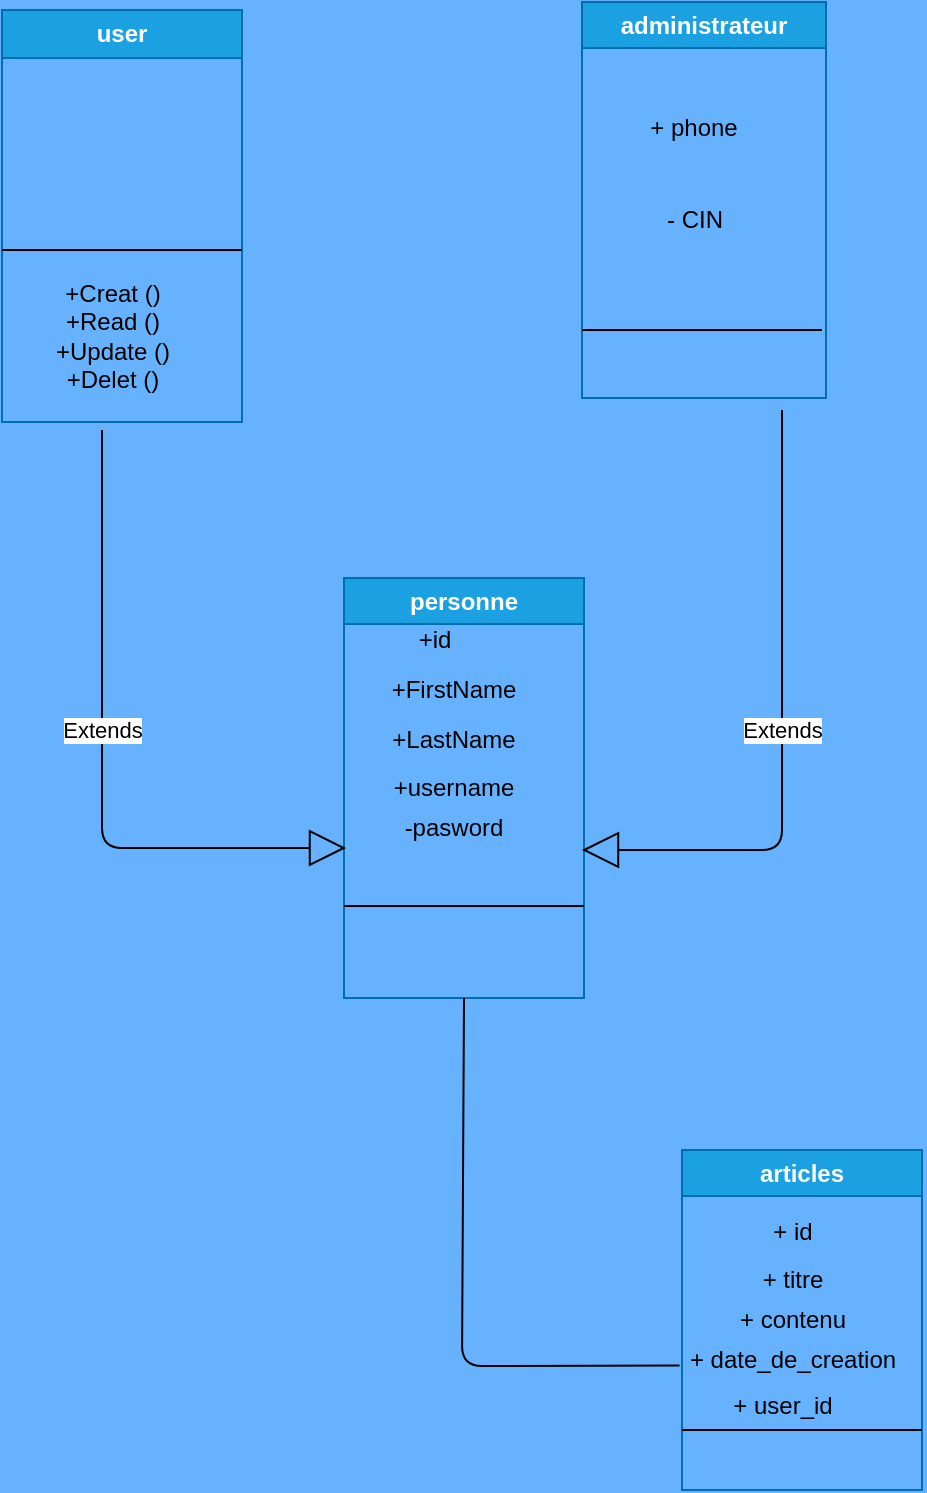 <mxfile>
    <diagram id="nZVyrWUcl1V80BqenG2O" name="Page-1">
        <mxGraphModel dx="962" dy="827" grid="0" gridSize="10" guides="1" tooltips="1" connect="1" arrows="1" fold="1" page="0" pageScale="1" pageWidth="850" pageHeight="1100" background="#66B2FF" math="0" shadow="0">
            <root>
                <mxCell id="0"/>
                <mxCell id="1" parent="0"/>
                <mxCell id="3" value="user" style="swimlane;whiteSpace=wrap;html=1;startSize=24;fillColor=#1ba1e2;fontColor=#ffffff;strokeColor=#006EAF;" vertex="1" parent="1">
                    <mxGeometry x="-60" y="-16" width="120" height="206" as="geometry"/>
                </mxCell>
                <mxCell id="4" value="" style="endArrow=none;html=1;" edge="1" parent="3">
                    <mxGeometry width="50" height="50" relative="1" as="geometry">
                        <mxPoint y="120" as="sourcePoint"/>
                        <mxPoint x="120" y="120" as="targetPoint"/>
                    </mxGeometry>
                </mxCell>
                <mxCell id="5" value="+Creat ()&lt;br&gt;+Read ()&lt;br&gt;+Update ()&lt;br&gt;+Delet ()" style="text;html=1;align=center;verticalAlign=middle;resizable=0;points=[];autosize=1;strokeColor=none;fillColor=none;" vertex="1" parent="3">
                    <mxGeometry x="15" y="128" width="80" height="70" as="geometry"/>
                </mxCell>
                <mxCell id="6" value="administrateur" style="swimlane;whiteSpace=wrap;html=1;fillColor=#1ba1e2;fontColor=#ffffff;strokeColor=#006EAF;" vertex="1" parent="1">
                    <mxGeometry x="230" y="-20" width="122" height="198" as="geometry"/>
                </mxCell>
                <mxCell id="7" value="&lt;div style=&quot;direction: rtl;&quot;&gt;&lt;span style=&quot;background-color: initial;&quot;&gt;phone +&lt;/span&gt;&lt;/div&gt;" style="text;html=1;strokeColor=none;fillColor=none;align=center;verticalAlign=middle;whiteSpace=wrap;rounded=0;" vertex="1" parent="6">
                    <mxGeometry x="26" y="48" width="60" height="30" as="geometry"/>
                </mxCell>
                <mxCell id="8" value="- CIN" style="text;html=1;align=center;verticalAlign=middle;resizable=0;points=[];autosize=1;strokeColor=none;fillColor=none;" vertex="1" parent="6">
                    <mxGeometry x="31" y="94" width="50" height="30" as="geometry"/>
                </mxCell>
                <mxCell id="9" value="" style="endArrow=none;html=1;" edge="1" parent="1">
                    <mxGeometry width="50" height="50" relative="1" as="geometry">
                        <mxPoint x="230" y="144" as="sourcePoint"/>
                        <mxPoint x="350" y="144" as="targetPoint"/>
                    </mxGeometry>
                </mxCell>
                <mxCell id="10" value="personne" style="swimlane;whiteSpace=wrap;html=1;fillColor=#1ba1e2;fontColor=#ffffff;strokeColor=#006EAF;" vertex="1" parent="1">
                    <mxGeometry x="111" y="268" width="120" height="210" as="geometry"/>
                </mxCell>
                <mxCell id="11" value="+id" style="text;html=1;align=center;verticalAlign=middle;resizable=0;points=[];autosize=1;strokeColor=none;fillColor=none;" vertex="1" parent="10">
                    <mxGeometry x="25" y="16" width="40" height="30" as="geometry"/>
                </mxCell>
                <mxCell id="12" value="&lt;span style=&quot;&quot;&gt;+FirstName&lt;/span&gt;" style="text;html=1;strokeColor=none;fillColor=none;align=center;verticalAlign=middle;whiteSpace=wrap;rounded=0;" vertex="1" parent="10">
                    <mxGeometry x="25" y="41" width="60" height="30" as="geometry"/>
                </mxCell>
                <mxCell id="13" value="&lt;span style=&quot;&quot;&gt;+LastName&lt;/span&gt;" style="text;html=1;strokeColor=none;fillColor=none;align=center;verticalAlign=middle;whiteSpace=wrap;rounded=0;" vertex="1" parent="10">
                    <mxGeometry x="25" y="66" width="60" height="30" as="geometry"/>
                </mxCell>
                <mxCell id="14" value="&lt;span style=&quot;&quot;&gt;+username&lt;/span&gt;" style="text;html=1;strokeColor=none;fillColor=none;align=center;verticalAlign=middle;whiteSpace=wrap;rounded=0;" vertex="1" parent="10">
                    <mxGeometry x="25" y="90" width="60" height="30" as="geometry"/>
                </mxCell>
                <mxCell id="15" value="&lt;span style=&quot;&quot;&gt;-pasword&lt;/span&gt;" style="text;html=1;strokeColor=none;fillColor=none;align=center;verticalAlign=middle;whiteSpace=wrap;rounded=0;" vertex="1" parent="10">
                    <mxGeometry x="25" y="110" width="60" height="30" as="geometry"/>
                </mxCell>
                <mxCell id="16" value="" style="endArrow=none;html=1;" edge="1" parent="1">
                    <mxGeometry width="50" height="50" relative="1" as="geometry">
                        <mxPoint x="111" y="432.0" as="sourcePoint"/>
                        <mxPoint x="231" y="432.0" as="targetPoint"/>
                    </mxGeometry>
                </mxCell>
                <mxCell id="17" value="articles" style="swimlane;whiteSpace=wrap;html=1;fillColor=#1ba1e2;fontColor=#ffffff;strokeColor=#006EAF;" vertex="1" parent="1">
                    <mxGeometry x="280" y="554" width="120" height="170" as="geometry"/>
                </mxCell>
                <mxCell id="18" value="" style="endArrow=none;html=1;" edge="1" parent="17">
                    <mxGeometry width="50" height="50" relative="1" as="geometry">
                        <mxPoint y="140.0" as="sourcePoint"/>
                        <mxPoint x="120" y="140.0" as="targetPoint"/>
                    </mxGeometry>
                </mxCell>
                <mxCell id="19" value="+ titre" style="text;html=1;align=center;verticalAlign=middle;resizable=0;points=[];autosize=1;strokeColor=none;fillColor=none;" vertex="1" parent="17">
                    <mxGeometry x="30" y="50" width="50" height="30" as="geometry"/>
                </mxCell>
                <mxCell id="20" value="+ id" style="text;html=1;align=center;verticalAlign=middle;resizable=0;points=[];autosize=1;strokeColor=none;fillColor=none;" vertex="1" parent="17">
                    <mxGeometry x="35" y="26" width="40" height="30" as="geometry"/>
                </mxCell>
                <mxCell id="21" value="+ contenu" style="text;html=1;align=center;verticalAlign=middle;resizable=0;points=[];autosize=1;strokeColor=none;fillColor=none;" vertex="1" parent="17">
                    <mxGeometry x="15" y="70" width="80" height="30" as="geometry"/>
                </mxCell>
                <mxCell id="22" value="+ date_de_creation" style="text;html=1;align=center;verticalAlign=middle;resizable=0;points=[];autosize=1;strokeColor=none;fillColor=none;" vertex="1" parent="17">
                    <mxGeometry x="-10" y="90" width="130" height="30" as="geometry"/>
                </mxCell>
                <mxCell id="23" value="" style="endArrow=none;html=1;exitX=0.5;exitY=1;exitDx=0;exitDy=0;entryX=-0.01;entryY=0.809;entryDx=0;entryDy=0;entryPerimeter=0;" edge="1" parent="1" source="10">
                    <mxGeometry width="50" height="50" relative="1" as="geometry">
                        <mxPoint x="200" y="424" as="sourcePoint"/>
                        <mxPoint x="278.8" y="661.81" as="targetPoint"/>
                        <Array as="points">
                            <mxPoint x="170" y="662"/>
                        </Array>
                    </mxGeometry>
                </mxCell>
                <mxCell id="24" value="+ user_id" style="text;html=1;align=center;verticalAlign=middle;resizable=0;points=[];autosize=1;" vertex="1" parent="1">
                    <mxGeometry x="295" y="667" width="70" height="30" as="geometry"/>
                </mxCell>
                <mxCell id="25" value="Extends" style="endArrow=block;endSize=16;endFill=0;html=1;" edge="1" parent="1">
                    <mxGeometry x="-0.094" width="160" relative="1" as="geometry">
                        <mxPoint x="-10" y="194" as="sourcePoint"/>
                        <mxPoint x="112.0" y="403" as="targetPoint"/>
                        <Array as="points">
                            <mxPoint x="-10" y="403"/>
                        </Array>
                        <mxPoint as="offset"/>
                    </mxGeometry>
                </mxCell>
                <mxCell id="26" value="Extends" style="endArrow=block;endSize=16;endFill=0;html=1;" edge="1" parent="1">
                    <mxGeometry width="160" relative="1" as="geometry">
                        <mxPoint x="330" y="184" as="sourcePoint"/>
                        <mxPoint x="230" y="404" as="targetPoint"/>
                        <Array as="points">
                            <mxPoint x="330" y="404"/>
                        </Array>
                        <mxPoint as="offset"/>
                    </mxGeometry>
                </mxCell>
            </root>
        </mxGraphModel>
    </diagram>
</mxfile>